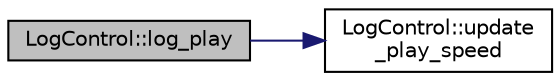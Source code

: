 digraph "LogControl::log_play"
{
 // INTERACTIVE_SVG=YES
  edge [fontname="Helvetica",fontsize="10",labelfontname="Helvetica",labelfontsize="10"];
  node [fontname="Helvetica",fontsize="10",shape=record];
  rankdir="LR";
  Node1 [label="LogControl::log_play",height=0.2,width=0.4,color="black", fillcolor="grey75", style="filled", fontcolor="black"];
  Node1 -> Node2 [color="midnightblue",fontsize="10",style="solid",fontname="Helvetica"];
  Node2 [label="LogControl::update\l_play_speed",height=0.2,width=0.4,color="black", fillcolor="white", style="filled",URL="$d5/d0b/class_log_control.html#a4b1a397fc780411241f0fc330cb8908a"];
}
